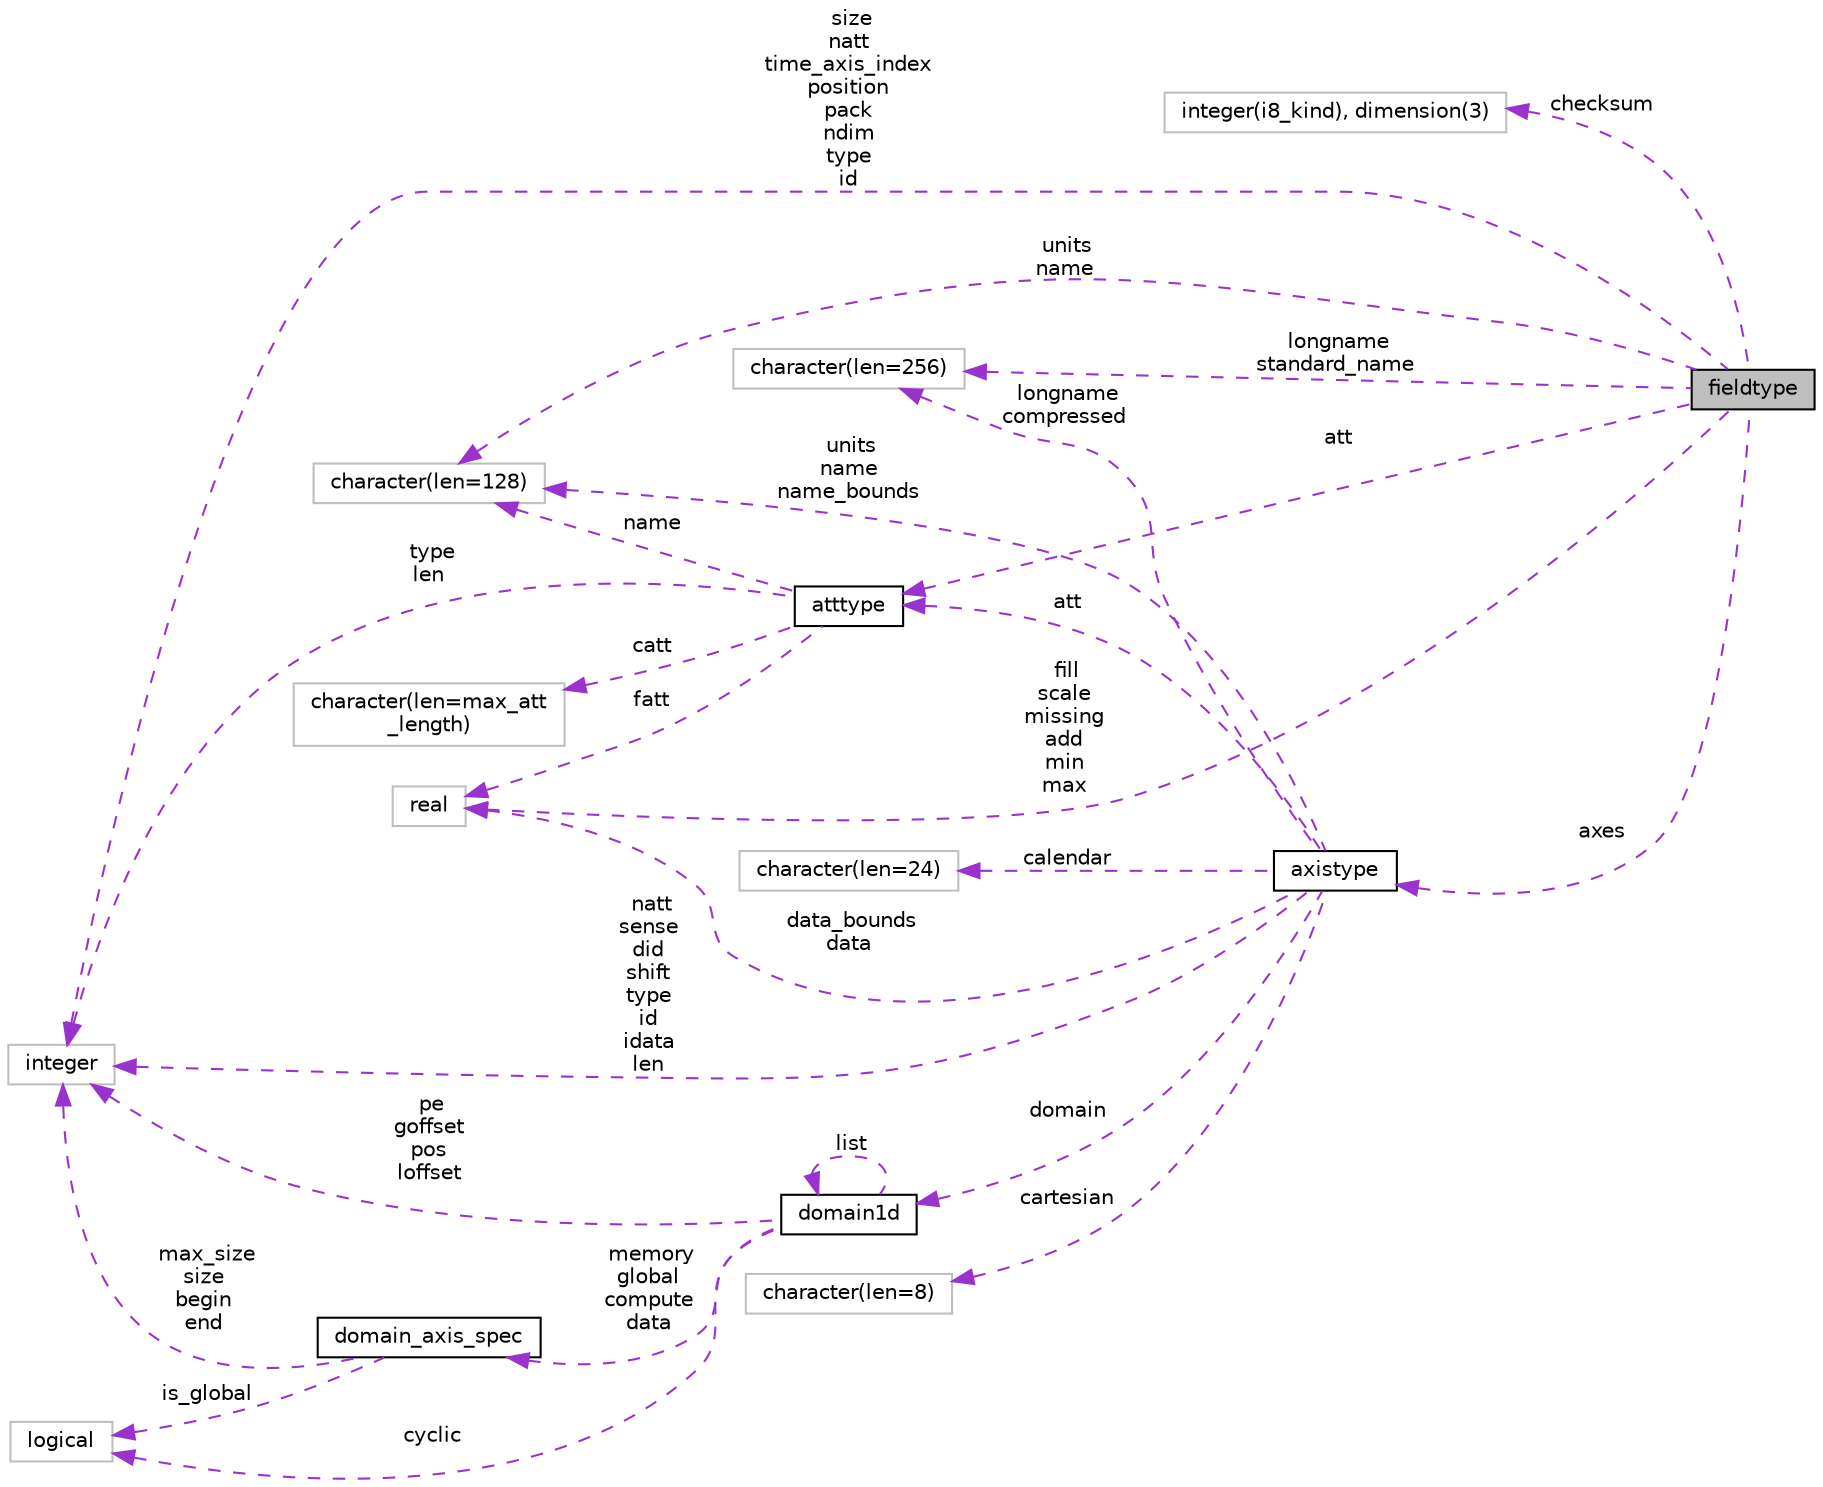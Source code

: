 digraph "fieldtype"
{
 // INTERACTIVE_SVG=YES
 // LATEX_PDF_SIZE
  edge [fontname="Helvetica",fontsize="10",labelfontname="Helvetica",labelfontsize="10"];
  node [fontname="Helvetica",fontsize="10",shape=record];
  rankdir="LR";
  Node1 [label="fieldtype",height=0.2,width=0.4,color="black", fillcolor="grey75", style="filled", fontcolor="black",tooltip=" "];
  Node2 -> Node1 [dir="back",color="darkorchid3",fontsize="10",style="dashed",label=" checksum" ,fontname="Helvetica"];
  Node2 [label="integer(i8_kind), dimension(3)",height=0.2,width=0.4,color="grey75", fillcolor="white", style="filled",tooltip=" "];
  Node3 -> Node1 [dir="back",color="darkorchid3",fontsize="10",style="dashed",label=" longname\nstandard_name" ,fontname="Helvetica"];
  Node3 [label="character(len=256)",height=0.2,width=0.4,color="grey75", fillcolor="white", style="filled",tooltip=" "];
  Node4 -> Node1 [dir="back",color="darkorchid3",fontsize="10",style="dashed",label=" att" ,fontname="Helvetica"];
  Node4 [label="atttype",height=0.2,width=0.4,color="black", fillcolor="white", style="filled",URL="$structmpp__io__mod_1_1atttype.html",tooltip=" "];
  Node5 -> Node4 [dir="back",color="darkorchid3",fontsize="10",style="dashed",label=" name" ,fontname="Helvetica"];
  Node5 [label="character(len=128)",height=0.2,width=0.4,color="grey75", fillcolor="white", style="filled",tooltip=" "];
  Node6 -> Node4 [dir="back",color="darkorchid3",fontsize="10",style="dashed",label=" fatt" ,fontname="Helvetica"];
  Node6 [label="real",height=0.2,width=0.4,color="grey75", fillcolor="white", style="filled",tooltip=" "];
  Node7 -> Node4 [dir="back",color="darkorchid3",fontsize="10",style="dashed",label=" type\nlen" ,fontname="Helvetica"];
  Node7 [label="integer",height=0.2,width=0.4,color="grey75", fillcolor="white", style="filled",tooltip=" "];
  Node8 -> Node4 [dir="back",color="darkorchid3",fontsize="10",style="dashed",label=" catt" ,fontname="Helvetica"];
  Node8 [label="character(len=max_att\l_length)",height=0.2,width=0.4,color="grey75", fillcolor="white", style="filled",tooltip=" "];
  Node9 -> Node1 [dir="back",color="darkorchid3",fontsize="10",style="dashed",label=" axes" ,fontname="Helvetica"];
  Node9 [label="axistype",height=0.2,width=0.4,color="black", fillcolor="white", style="filled",URL="$structmpp__io__mod_1_1axistype.html",tooltip=" "];
  Node10 -> Node9 [dir="back",color="darkorchid3",fontsize="10",style="dashed",label=" domain" ,fontname="Helvetica"];
  Node10 [label="domain1d",height=0.2,width=0.4,color="black", fillcolor="white", style="filled",URL="$structmpp__domains__mod_1_1domain1d.html",tooltip="One dimensional domain used to manage shared data access between pes."];
  Node11 -> Node10 [dir="back",color="darkorchid3",fontsize="10",style="dashed",label=" cyclic" ,fontname="Helvetica"];
  Node11 [label="logical",height=0.2,width=0.4,color="grey75", fillcolor="white", style="filled",tooltip=" "];
  Node10 -> Node10 [dir="back",color="darkorchid3",fontsize="10",style="dashed",label=" list" ,fontname="Helvetica"];
  Node12 -> Node10 [dir="back",color="darkorchid3",fontsize="10",style="dashed",label=" memory\nglobal\ncompute\ndata" ,fontname="Helvetica"];
  Node12 [label="domain_axis_spec",height=0.2,width=0.4,color="black", fillcolor="white", style="filled",URL="$structmpp__domains__mod_1_1domain__axis__spec.html",tooltip="Used to specify index limits along an axis of a domain."];
  Node11 -> Node12 [dir="back",color="darkorchid3",fontsize="10",style="dashed",label=" is_global" ,fontname="Helvetica"];
  Node7 -> Node12 [dir="back",color="darkorchid3",fontsize="10",style="dashed",label=" max_size\nsize\nbegin\nend" ,fontname="Helvetica"];
  Node7 -> Node10 [dir="back",color="darkorchid3",fontsize="10",style="dashed",label=" pe\ngoffset\npos\nloffset" ,fontname="Helvetica"];
  Node3 -> Node9 [dir="back",color="darkorchid3",fontsize="10",style="dashed",label=" longname\ncompressed" ,fontname="Helvetica"];
  Node4 -> Node9 [dir="back",color="darkorchid3",fontsize="10",style="dashed",label=" att" ,fontname="Helvetica"];
  Node13 -> Node9 [dir="back",color="darkorchid3",fontsize="10",style="dashed",label=" cartesian" ,fontname="Helvetica"];
  Node13 [label="character(len=8)",height=0.2,width=0.4,color="grey75", fillcolor="white", style="filled",tooltip=" "];
  Node5 -> Node9 [dir="back",color="darkorchid3",fontsize="10",style="dashed",label=" units\nname\nname_bounds" ,fontname="Helvetica"];
  Node6 -> Node9 [dir="back",color="darkorchid3",fontsize="10",style="dashed",label=" data_bounds\ndata" ,fontname="Helvetica"];
  Node7 -> Node9 [dir="back",color="darkorchid3",fontsize="10",style="dashed",label=" natt\nsense\ndid\nshift\ntype\nid\nidata\nlen" ,fontname="Helvetica"];
  Node14 -> Node9 [dir="back",color="darkorchid3",fontsize="10",style="dashed",label=" calendar" ,fontname="Helvetica"];
  Node14 [label="character(len=24)",height=0.2,width=0.4,color="grey75", fillcolor="white", style="filled",tooltip=" "];
  Node5 -> Node1 [dir="back",color="darkorchid3",fontsize="10",style="dashed",label=" units\nname" ,fontname="Helvetica"];
  Node7 -> Node1 [dir="back",color="darkorchid3",fontsize="10",style="dashed",label=" size\nnatt\ntime_axis_index\nposition\npack\nndim\ntype\nid" ,fontname="Helvetica"];
  Node6 -> Node1 [dir="back",color="darkorchid3",fontsize="10",style="dashed",label=" fill\nscale\nmissing\nadd\nmin\nmax" ,fontname="Helvetica"];
}
